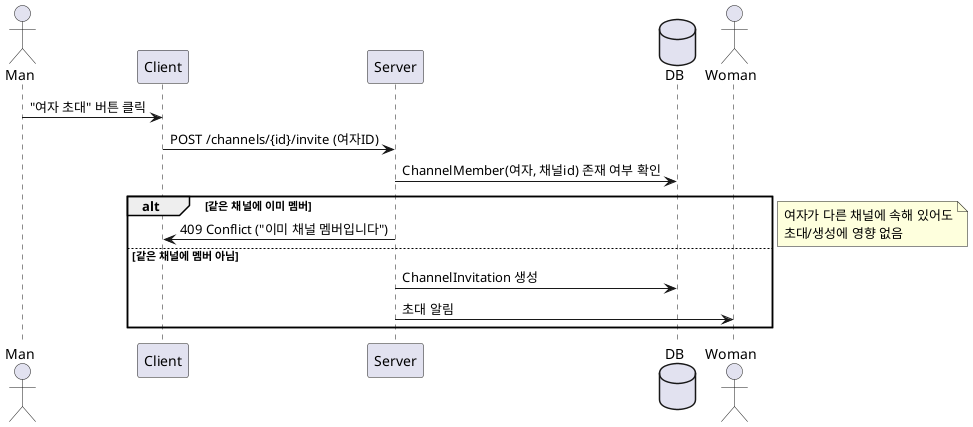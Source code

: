 @startuml
actor Man as 남자
participant "Client" as Client
participant "Server" as Server
database "DB" as DB
actor Woman as 여자

남자 -> Client: "여자 초대" 버튼 클릭
Client -> Server: POST /channels/{id}/invite (여자ID)
Server -> DB: ChannelMember(여자, 채널id) 존재 여부 확인
alt 같은 채널에 이미 멤버
    Server -> Client: 409 Conflict ("이미 채널 멤버입니다")
else 같은 채널에 멤버 아님
    Server -> DB: ChannelInvitation 생성
    Server -> 여자: 초대 알림
end
note right: 여자가 다른 채널에 속해 있어도\n초대/생성에 영향 없음
@enduml
